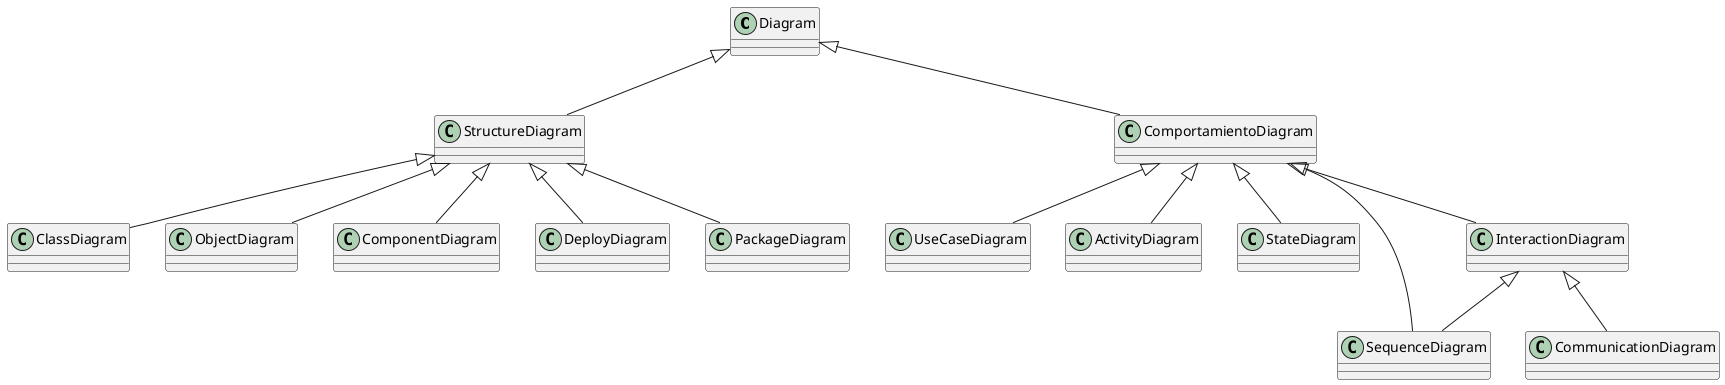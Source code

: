 @startuml

Class Diagram
Class StructureDiagram extends Diagram
Class ComportamientoDiagram extends Diagram
Class ClassDiagram
Class ObjectDiagram
Class ComponentDiagram
Class DeployDiagram
Class PackageDiagram
Class UseCaseDiagram
Class ActivityDiagram
Class StateDiagram
Class InteractionDiagram
Class SequenceDiagram
Class CommunicationDiagram

StructureDiagram <|-- ClassDiagram
StructureDiagram <|-- ObjectDiagram
StructureDiagram <|-- ComponentDiagram
StructureDiagram <|-- DeployDiagram
StructureDiagram <|-- PackageDiagram

ComportamientoDiagram <|-- UseCaseDiagram
ComportamientoDiagram <|-- ActivityDiagram
ComportamientoDiagram <|-- StateDiagram
ComportamientoDiagram <|-- InteractionDiagram
ComportamientoDiagram <|-- SequenceDiagram

InteractionDiagram <|-- CommunicationDiagram
InteractionDiagram <|-- SequenceDiagram



@enduml